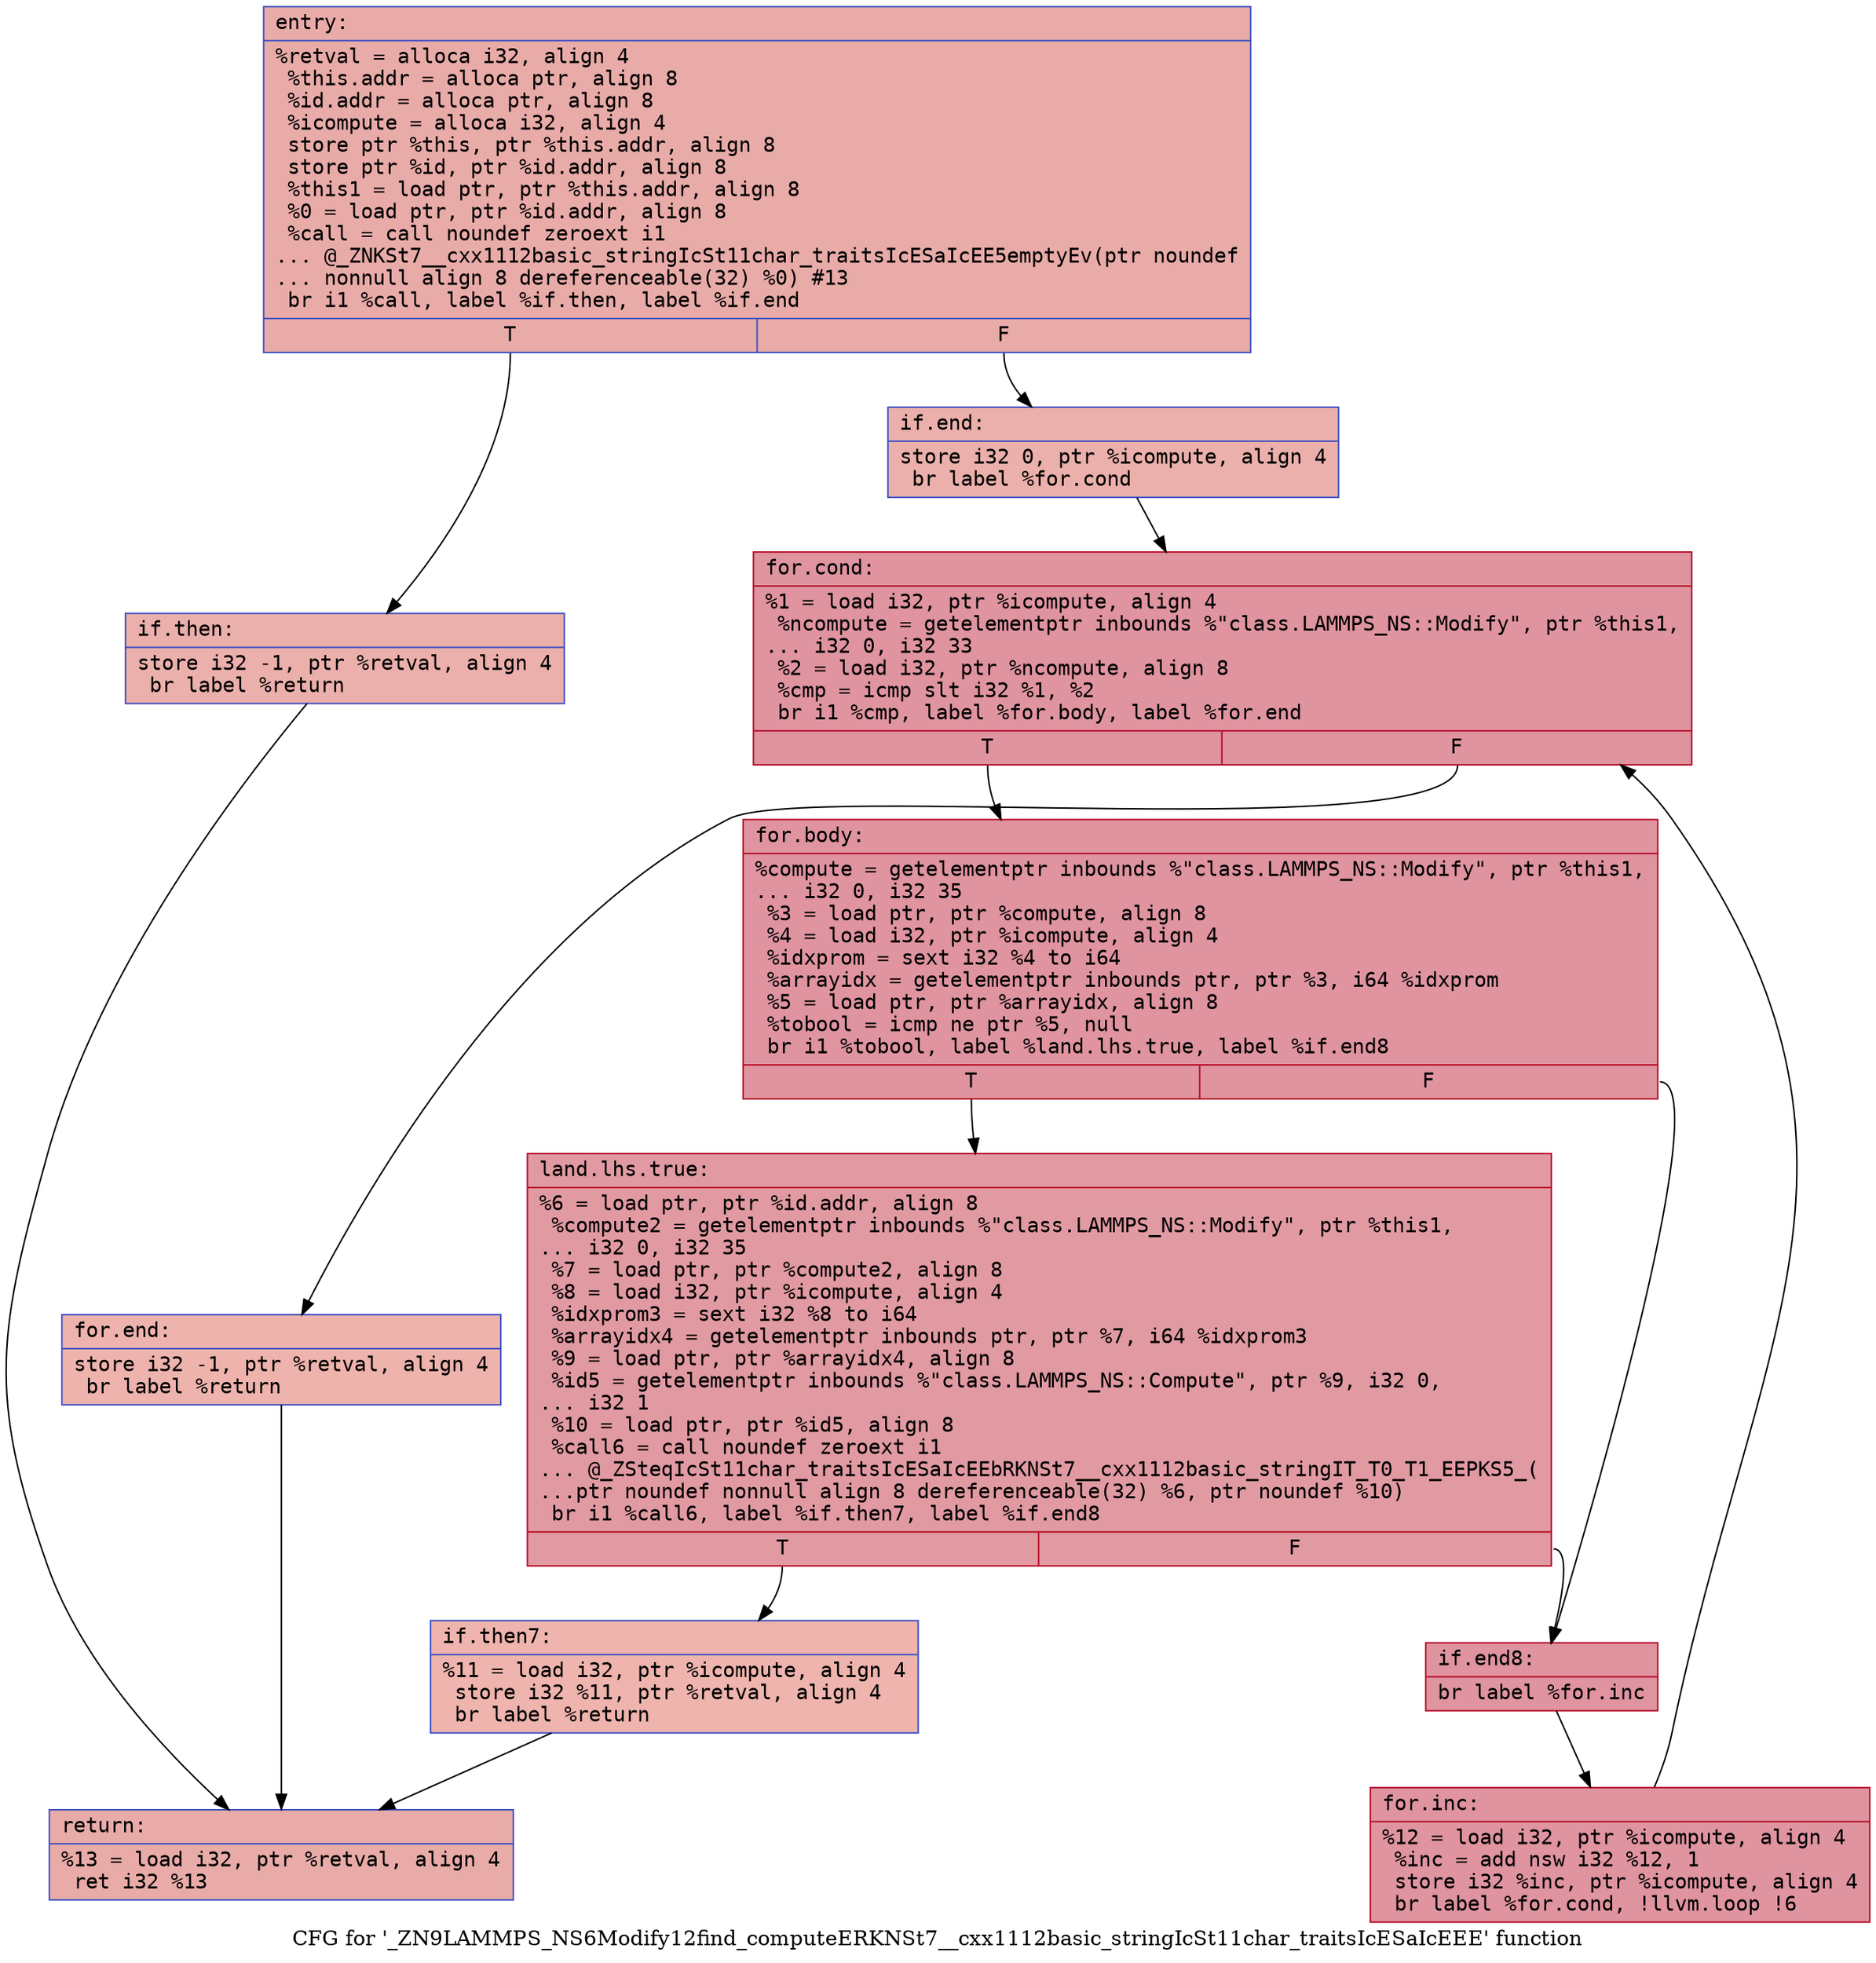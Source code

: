 digraph "CFG for '_ZN9LAMMPS_NS6Modify12find_computeERKNSt7__cxx1112basic_stringIcSt11char_traitsIcESaIcEEE' function" {
	label="CFG for '_ZN9LAMMPS_NS6Modify12find_computeERKNSt7__cxx1112basic_stringIcSt11char_traitsIcESaIcEEE' function";

	Node0x561f1640d790 [shape=record,color="#3d50c3ff", style=filled, fillcolor="#cc403a70" fontname="Courier",label="{entry:\l|  %retval = alloca i32, align 4\l  %this.addr = alloca ptr, align 8\l  %id.addr = alloca ptr, align 8\l  %icompute = alloca i32, align 4\l  store ptr %this, ptr %this.addr, align 8\l  store ptr %id, ptr %id.addr, align 8\l  %this1 = load ptr, ptr %this.addr, align 8\l  %0 = load ptr, ptr %id.addr, align 8\l  %call = call noundef zeroext i1\l... @_ZNKSt7__cxx1112basic_stringIcSt11char_traitsIcESaIcEE5emptyEv(ptr noundef\l... nonnull align 8 dereferenceable(32) %0) #13\l  br i1 %call, label %if.then, label %if.end\l|{<s0>T|<s1>F}}"];
	Node0x561f1640d790:s0 -> Node0x561f1640dc40[tooltip="entry -> if.then\nProbability 50.00%" ];
	Node0x561f1640d790:s1 -> Node0x561f1640dde0[tooltip="entry -> if.end\nProbability 50.00%" ];
	Node0x561f1640dc40 [shape=record,color="#3d50c3ff", style=filled, fillcolor="#d24b4070" fontname="Courier",label="{if.then:\l|  store i32 -1, ptr %retval, align 4\l  br label %return\l}"];
	Node0x561f1640dc40 -> Node0x561f1640dfa0[tooltip="if.then -> return\nProbability 100.00%" ];
	Node0x561f1640dde0 [shape=record,color="#3d50c3ff", style=filled, fillcolor="#d24b4070" fontname="Courier",label="{if.end:\l|  store i32 0, ptr %icompute, align 4\l  br label %for.cond\l}"];
	Node0x561f1640dde0 -> Node0x561f1640e0b0[tooltip="if.end -> for.cond\nProbability 100.00%" ];
	Node0x561f1640e0b0 [shape=record,color="#b70d28ff", style=filled, fillcolor="#b70d2870" fontname="Courier",label="{for.cond:\l|  %1 = load i32, ptr %icompute, align 4\l  %ncompute = getelementptr inbounds %\"class.LAMMPS_NS::Modify\", ptr %this1,\l... i32 0, i32 33\l  %2 = load i32, ptr %ncompute, align 8\l  %cmp = icmp slt i32 %1, %2\l  br i1 %cmp, label %for.body, label %for.end\l|{<s0>T|<s1>F}}"];
	Node0x561f1640e0b0:s0 -> Node0x561f1640e570[tooltip="for.cond -> for.body\nProbability 96.88%" ];
	Node0x561f1640e0b0:s1 -> Node0x561f1640e5f0[tooltip="for.cond -> for.end\nProbability 3.12%" ];
	Node0x561f1640e570 [shape=record,color="#b70d28ff", style=filled, fillcolor="#b70d2870" fontname="Courier",label="{for.body:\l|  %compute = getelementptr inbounds %\"class.LAMMPS_NS::Modify\", ptr %this1,\l... i32 0, i32 35\l  %3 = load ptr, ptr %compute, align 8\l  %4 = load i32, ptr %icompute, align 4\l  %idxprom = sext i32 %4 to i64\l  %arrayidx = getelementptr inbounds ptr, ptr %3, i64 %idxprom\l  %5 = load ptr, ptr %arrayidx, align 8\l  %tobool = icmp ne ptr %5, null\l  br i1 %tobool, label %land.lhs.true, label %if.end8\l|{<s0>T|<s1>F}}"];
	Node0x561f1640e570:s0 -> Node0x561f1640ebe0[tooltip="for.body -> land.lhs.true\nProbability 62.50%" ];
	Node0x561f1640e570:s1 -> Node0x561f1640ec60[tooltip="for.body -> if.end8\nProbability 37.50%" ];
	Node0x561f1640ebe0 [shape=record,color="#b70d28ff", style=filled, fillcolor="#bb1b2c70" fontname="Courier",label="{land.lhs.true:\l|  %6 = load ptr, ptr %id.addr, align 8\l  %compute2 = getelementptr inbounds %\"class.LAMMPS_NS::Modify\", ptr %this1,\l... i32 0, i32 35\l  %7 = load ptr, ptr %compute2, align 8\l  %8 = load i32, ptr %icompute, align 4\l  %idxprom3 = sext i32 %8 to i64\l  %arrayidx4 = getelementptr inbounds ptr, ptr %7, i64 %idxprom3\l  %9 = load ptr, ptr %arrayidx4, align 8\l  %id5 = getelementptr inbounds %\"class.LAMMPS_NS::Compute\", ptr %9, i32 0,\l... i32 1\l  %10 = load ptr, ptr %id5, align 8\l  %call6 = call noundef zeroext i1\l... @_ZSteqIcSt11char_traitsIcESaIcEEbRKNSt7__cxx1112basic_stringIT_T0_T1_EEPKS5_(\l...ptr noundef nonnull align 8 dereferenceable(32) %6, ptr noundef %10)\l  br i1 %call6, label %if.then7, label %if.end8\l|{<s0>T|<s1>F}}"];
	Node0x561f1640ebe0:s0 -> Node0x561f1640f6e0[tooltip="land.lhs.true -> if.then7\nProbability 3.12%" ];
	Node0x561f1640ebe0:s1 -> Node0x561f1640ec60[tooltip="land.lhs.true -> if.end8\nProbability 96.88%" ];
	Node0x561f1640f6e0 [shape=record,color="#3d50c3ff", style=filled, fillcolor="#d8564670" fontname="Courier",label="{if.then7:\l|  %11 = load i32, ptr %icompute, align 4\l  store i32 %11, ptr %retval, align 4\l  br label %return\l}"];
	Node0x561f1640f6e0 -> Node0x561f1640dfa0[tooltip="if.then7 -> return\nProbability 100.00%" ];
	Node0x561f1640ec60 [shape=record,color="#b70d28ff", style=filled, fillcolor="#b70d2870" fontname="Courier",label="{if.end8:\l|  br label %for.inc\l}"];
	Node0x561f1640ec60 -> Node0x561f1640f970[tooltip="if.end8 -> for.inc\nProbability 100.00%" ];
	Node0x561f1640f970 [shape=record,color="#b70d28ff", style=filled, fillcolor="#b70d2870" fontname="Courier",label="{for.inc:\l|  %12 = load i32, ptr %icompute, align 4\l  %inc = add nsw i32 %12, 1\l  store i32 %inc, ptr %icompute, align 4\l  br label %for.cond, !llvm.loop !6\l}"];
	Node0x561f1640f970 -> Node0x561f1640e0b0[tooltip="for.inc -> for.cond\nProbability 100.00%" ];
	Node0x561f1640e5f0 [shape=record,color="#3d50c3ff", style=filled, fillcolor="#d6524470" fontname="Courier",label="{for.end:\l|  store i32 -1, ptr %retval, align 4\l  br label %return\l}"];
	Node0x561f1640e5f0 -> Node0x561f1640dfa0[tooltip="for.end -> return\nProbability 100.00%" ];
	Node0x561f1640dfa0 [shape=record,color="#3d50c3ff", style=filled, fillcolor="#cc403a70" fontname="Courier",label="{return:\l|  %13 = load i32, ptr %retval, align 4\l  ret i32 %13\l}"];
}
